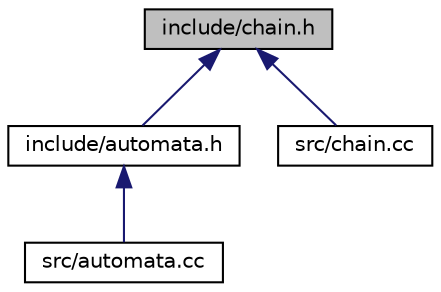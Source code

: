 digraph "include/chain.h"
{
 // LATEX_PDF_SIZE
  edge [fontname="Helvetica",fontsize="10",labelfontname="Helvetica",labelfontsize="10"];
  node [fontname="Helvetica",fontsize="10",shape=record];
  Node1 [label="include/chain.h",height=0.2,width=0.4,color="black", fillcolor="grey75", style="filled", fontcolor="black",tooltip="This file contains the chain class."];
  Node1 -> Node2 [dir="back",color="midnightblue",fontsize="10",style="solid",fontname="Helvetica"];
  Node2 [label="include/automata.h",height=0.2,width=0.4,color="black", fillcolor="white", style="filled",URL="$automata_8h.html",tooltip="This file contains the automata class."];
  Node2 -> Node3 [dir="back",color="midnightblue",fontsize="10",style="solid",fontname="Helvetica"];
  Node3 [label="src/automata.cc",height=0.2,width=0.4,color="black", fillcolor="white", style="filled",URL="$automata_8cc.html",tooltip="This file contains the different methods of the automata class."];
  Node1 -> Node4 [dir="back",color="midnightblue",fontsize="10",style="solid",fontname="Helvetica"];
  Node4 [label="src/chain.cc",height=0.2,width=0.4,color="black", fillcolor="white", style="filled",URL="$chain_8cc.html",tooltip="This file contains the different methods of the chain class."];
}
